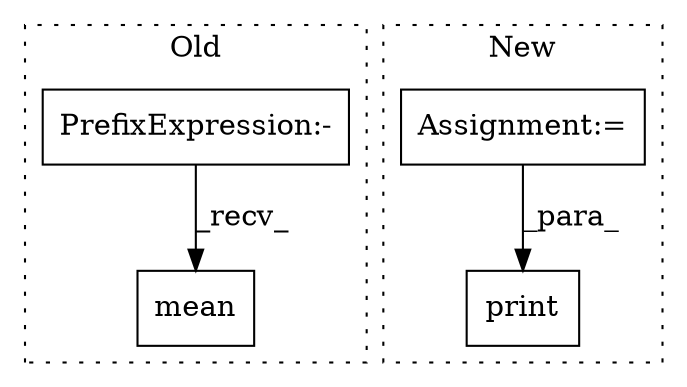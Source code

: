 digraph G {
subgraph cluster0 {
1 [label="mean" a="32" s="883" l="6" shape="box"];
4 [label="PrefixExpression:-" a="38" s="689" l="1" shape="box"];
label = "Old";
style="dotted";
}
subgraph cluster1 {
2 [label="print" a="32" s="760,853" l="6,1" shape="box"];
3 [label="Assignment:=" a="7" s="309" l="7" shape="box"];
label = "New";
style="dotted";
}
3 -> 2 [label="_para_"];
4 -> 1 [label="_recv_"];
}